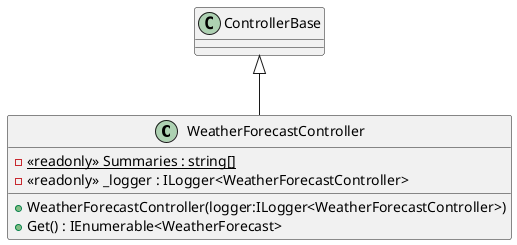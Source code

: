 @startuml
class WeatherForecastController {
    - {static} <<readonly>> Summaries : string[]
    - <<readonly>> _logger : ILogger<WeatherForecastController>
    + WeatherForecastController(logger:ILogger<WeatherForecastController>)
    + Get() : IEnumerable<WeatherForecast>
}
ControllerBase <|-- WeatherForecastController
@enduml
